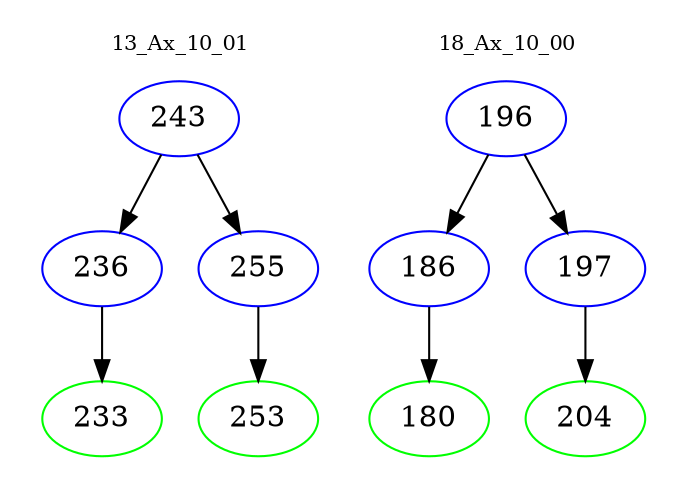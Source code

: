 digraph{
subgraph cluster_0 {
color = white
label = "13_Ax_10_01";
fontsize=10;
T0_243 [label="243", color="blue"]
T0_243 -> T0_236 [color="black"]
T0_236 [label="236", color="blue"]
T0_236 -> T0_233 [color="black"]
T0_233 [label="233", color="green"]
T0_243 -> T0_255 [color="black"]
T0_255 [label="255", color="blue"]
T0_255 -> T0_253 [color="black"]
T0_253 [label="253", color="green"]
}
subgraph cluster_1 {
color = white
label = "18_Ax_10_00";
fontsize=10;
T1_196 [label="196", color="blue"]
T1_196 -> T1_186 [color="black"]
T1_186 [label="186", color="blue"]
T1_186 -> T1_180 [color="black"]
T1_180 [label="180", color="green"]
T1_196 -> T1_197 [color="black"]
T1_197 [label="197", color="blue"]
T1_197 -> T1_204 [color="black"]
T1_204 [label="204", color="green"]
}
}
